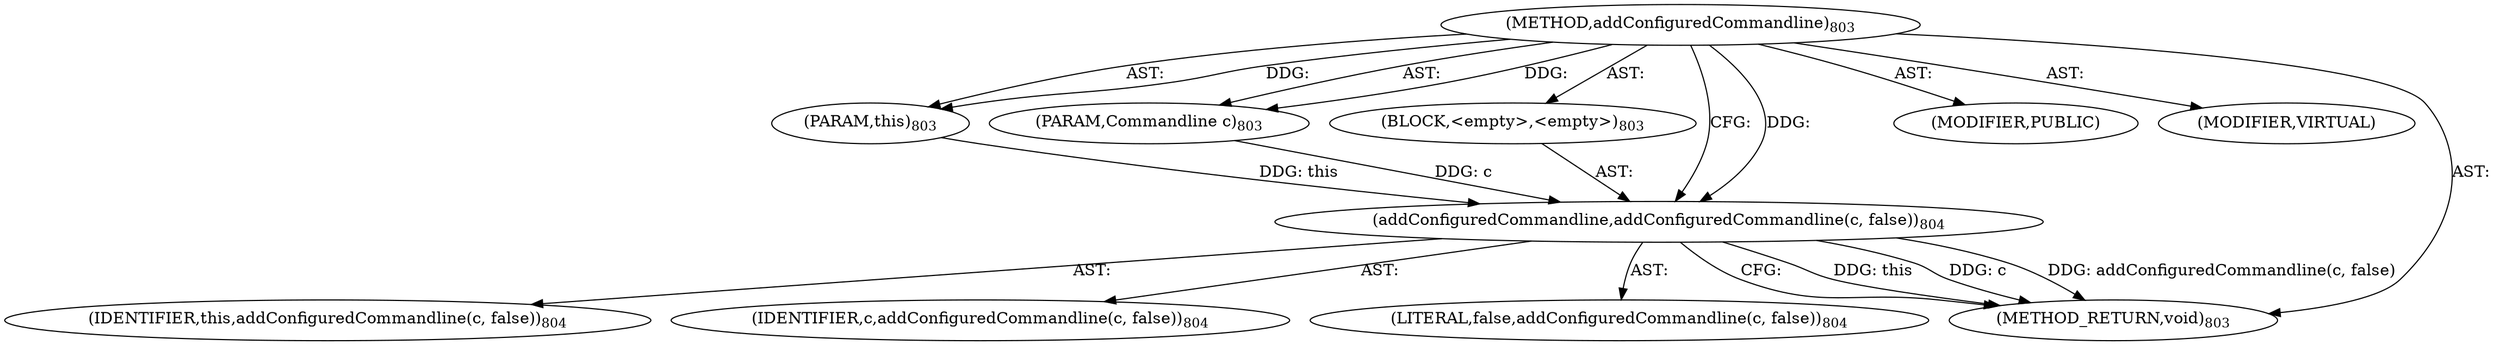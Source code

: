 digraph "addConfiguredCommandline" {  
"111669149733" [label = <(METHOD,addConfiguredCommandline)<SUB>803</SUB>> ]
"115964117022" [label = <(PARAM,this)<SUB>803</SUB>> ]
"115964117059" [label = <(PARAM,Commandline c)<SUB>803</SUB>> ]
"25769803889" [label = <(BLOCK,&lt;empty&gt;,&lt;empty&gt;)<SUB>803</SUB>> ]
"30064771480" [label = <(addConfiguredCommandline,addConfiguredCommandline(c, false))<SUB>804</SUB>> ]
"68719476806" [label = <(IDENTIFIER,this,addConfiguredCommandline(c, false))<SUB>804</SUB>> ]
"68719477074" [label = <(IDENTIFIER,c,addConfiguredCommandline(c, false))<SUB>804</SUB>> ]
"90194313296" [label = <(LITERAL,false,addConfiguredCommandline(c, false))<SUB>804</SUB>> ]
"133143986276" [label = <(MODIFIER,PUBLIC)> ]
"133143986277" [label = <(MODIFIER,VIRTUAL)> ]
"128849018917" [label = <(METHOD_RETURN,void)<SUB>803</SUB>> ]
  "111669149733" -> "115964117022"  [ label = "AST: "] 
  "111669149733" -> "115964117059"  [ label = "AST: "] 
  "111669149733" -> "25769803889"  [ label = "AST: "] 
  "111669149733" -> "133143986276"  [ label = "AST: "] 
  "111669149733" -> "133143986277"  [ label = "AST: "] 
  "111669149733" -> "128849018917"  [ label = "AST: "] 
  "25769803889" -> "30064771480"  [ label = "AST: "] 
  "30064771480" -> "68719476806"  [ label = "AST: "] 
  "30064771480" -> "68719477074"  [ label = "AST: "] 
  "30064771480" -> "90194313296"  [ label = "AST: "] 
  "30064771480" -> "128849018917"  [ label = "CFG: "] 
  "111669149733" -> "30064771480"  [ label = "CFG: "] 
  "30064771480" -> "128849018917"  [ label = "DDG: this"] 
  "30064771480" -> "128849018917"  [ label = "DDG: c"] 
  "30064771480" -> "128849018917"  [ label = "DDG: addConfiguredCommandline(c, false)"] 
  "111669149733" -> "115964117022"  [ label = "DDG: "] 
  "111669149733" -> "115964117059"  [ label = "DDG: "] 
  "115964117022" -> "30064771480"  [ label = "DDG: this"] 
  "111669149733" -> "30064771480"  [ label = "DDG: "] 
  "115964117059" -> "30064771480"  [ label = "DDG: c"] 
}
